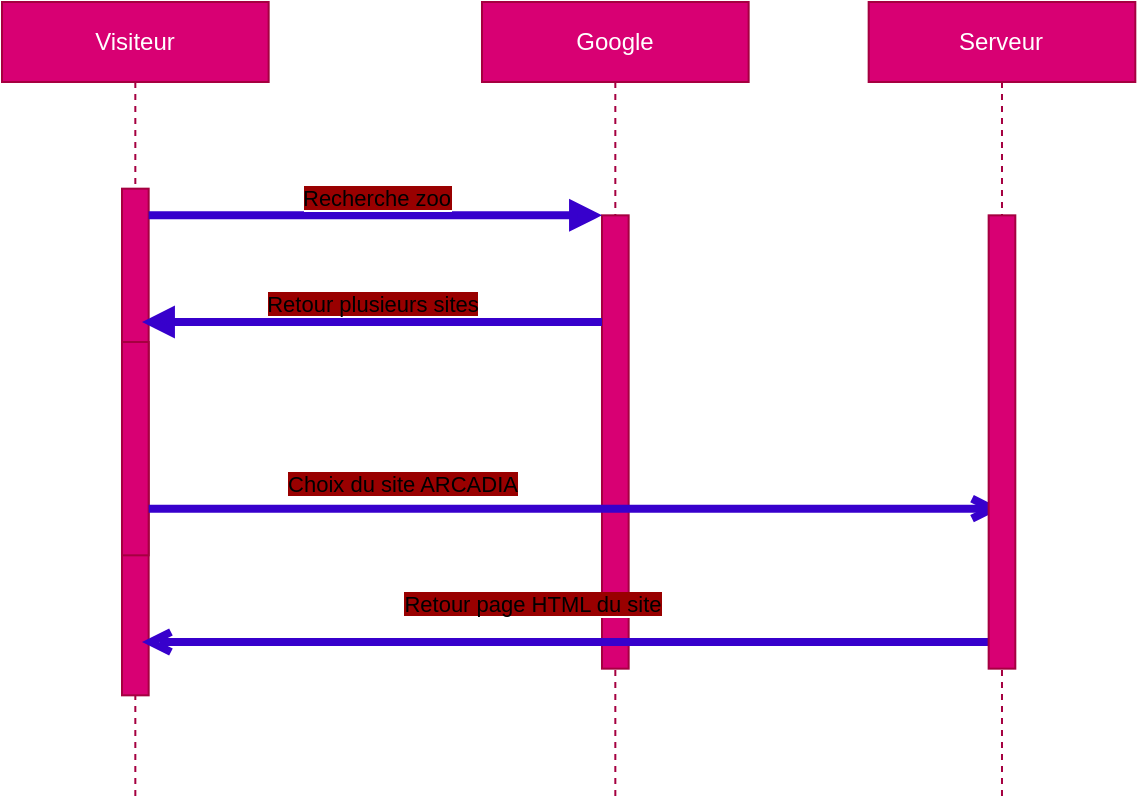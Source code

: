 <mxfile>
    <diagram id="0eUGy2lXcg5O2321ZWx_" name="De séquence">
        <mxGraphModel dx="614" dy="467" grid="1" gridSize="10" guides="1" tooltips="1" connect="1" arrows="1" fold="1" page="1" pageScale="1" pageWidth="850" pageHeight="1100" math="0" shadow="0">
            <root>
                <mxCell id="0"/>
                <mxCell id="1" parent="0"/>
                <mxCell id="8JYa2CxdnUoU73ev_sXb-1" value="Visiteur" style="shape=umlLifeline;perimeter=lifelinePerimeter;whiteSpace=wrap;html=1;container=0;dropTarget=0;collapsible=0;recursiveResize=0;outlineConnect=0;portConstraint=eastwest;newEdgeStyle={&quot;edgeStyle&quot;:&quot;elbowEdgeStyle&quot;,&quot;elbow&quot;:&quot;vertical&quot;,&quot;curved&quot;:0,&quot;rounded&quot;:0};fillColor=#d80073;fontColor=#ffffff;strokeColor=#A50040;" parent="1" vertex="1">
                    <mxGeometry x="100" y="50" width="133.332" height="400" as="geometry"/>
                </mxCell>
                <mxCell id="8JYa2CxdnUoU73ev_sXb-2" value="" style="html=1;points=[];perimeter=orthogonalPerimeter;outlineConnect=0;targetShapes=umlLifeline;portConstraint=eastwest;newEdgeStyle={&quot;edgeStyle&quot;:&quot;elbowEdgeStyle&quot;,&quot;elbow&quot;:&quot;vertical&quot;,&quot;curved&quot;:0,&quot;rounded&quot;:0};fillColor=#d80073;fontColor=#ffffff;strokeColor=#A50040;" parent="8JYa2CxdnUoU73ev_sXb-1" vertex="1">
                    <mxGeometry x="59.999" y="93.333" width="13.333" height="253.333" as="geometry"/>
                </mxCell>
                <mxCell id="8JYa2CxdnUoU73ev_sXb-4" value="" style="html=1;points=[];perimeter=orthogonalPerimeter;outlineConnect=0;targetShapes=umlLifeline;portConstraint=eastwest;newEdgeStyle={&quot;edgeStyle&quot;:&quot;elbowEdgeStyle&quot;,&quot;elbow&quot;:&quot;vertical&quot;,&quot;curved&quot;:0,&quot;rounded&quot;:0};fillColor=#d80073;fontColor=#ffffff;strokeColor=#A50040;" parent="8JYa2CxdnUoU73ev_sXb-1" vertex="1">
                    <mxGeometry x="59.996" y="170" width="13.333" height="106.667" as="geometry"/>
                </mxCell>
                <mxCell id="8JYa2CxdnUoU73ev_sXb-5" value="Google" style="shape=umlLifeline;perimeter=lifelinePerimeter;whiteSpace=wrap;html=1;container=0;dropTarget=0;collapsible=0;recursiveResize=0;outlineConnect=0;portConstraint=eastwest;newEdgeStyle={&quot;edgeStyle&quot;:&quot;elbowEdgeStyle&quot;,&quot;elbow&quot;:&quot;vertical&quot;,&quot;curved&quot;:0,&quot;rounded&quot;:0};fillColor=#d80073;fontColor=#ffffff;strokeColor=#A50040;" parent="1" vertex="1">
                    <mxGeometry x="339.997" y="50" width="133.332" height="400" as="geometry"/>
                </mxCell>
                <mxCell id="8JYa2CxdnUoU73ev_sXb-6" value="" style="html=1;points=[];perimeter=orthogonalPerimeter;outlineConnect=0;targetShapes=umlLifeline;portConstraint=eastwest;newEdgeStyle={&quot;edgeStyle&quot;:&quot;elbowEdgeStyle&quot;,&quot;elbow&quot;:&quot;vertical&quot;,&quot;curved&quot;:0,&quot;rounded&quot;:0};fillColor=#d80073;fontColor=#ffffff;strokeColor=#A50040;" parent="8JYa2CxdnUoU73ev_sXb-5" vertex="1">
                    <mxGeometry x="59.999" y="106.667" width="13.333" height="226.667" as="geometry"/>
                </mxCell>
                <mxCell id="8JYa2CxdnUoU73ev_sXb-7" value="&lt;span style=&quot;background-color: rgb(153, 0, 0);&quot;&gt;Recherche zoo&lt;/span&gt;" style="html=1;verticalAlign=bottom;endArrow=block;edgeStyle=elbowEdgeStyle;elbow=vertical;curved=0;rounded=0;fillColor=#6a00ff;strokeColor=#3700CC;strokeWidth=4;" parent="1" source="8JYa2CxdnUoU73ev_sXb-2" target="8JYa2CxdnUoU73ev_sXb-6" edge="1">
                    <mxGeometry relative="1" as="geometry">
                        <mxPoint x="306.664" y="170" as="sourcePoint"/>
                        <Array as="points">
                            <mxPoint x="286.664" y="156.667"/>
                        </Array>
                    </mxGeometry>
                </mxCell>
                <mxCell id="8JYa2CxdnUoU73ev_sXb-8" value="&lt;span style=&quot;background-color: rgb(153, 0, 0);&quot;&gt;Retour page HTML du site&lt;/span&gt;" style="html=1;verticalAlign=bottom;endArrow=open;edgeStyle=elbowEdgeStyle;elbow=vertical;curved=0;rounded=0;fillColor=#6a00ff;strokeColor=#3700CC;targetPerimeterSpacing=0;jumpSize=3;strokeWidth=4;" parent="1" source="8JYa2CxdnUoU73ev_sXb-12" edge="1">
                    <mxGeometry x="0.079" y="-10" relative="1" as="geometry">
                        <mxPoint x="170" y="370" as="targetPoint"/>
                        <Array as="points">
                            <mxPoint x="320" y="370"/>
                            <mxPoint x="299.998" y="370"/>
                        </Array>
                        <mxPoint as="offset"/>
                    </mxGeometry>
                </mxCell>
                <mxCell id="8JYa2CxdnUoU73ev_sXb-9" value="&lt;span style=&quot;background-color: rgb(153, 0, 0);&quot;&gt;Retour plusieurs sites&lt;/span&gt;" style="html=1;verticalAlign=bottom;endArrow=block;edgeStyle=elbowEdgeStyle;elbow=vertical;curved=0;rounded=0;fillColor=#6a00ff;strokeColor=#3700CC;strokeWidth=4;endSize=6;" parent="1" source="8JYa2CxdnUoU73ev_sXb-6" edge="1">
                    <mxGeometry relative="1" as="geometry">
                        <mxPoint x="279.998" y="210" as="sourcePoint"/>
                        <Array as="points">
                            <mxPoint x="299.998" y="210"/>
                        </Array>
                        <mxPoint x="170" y="210" as="targetPoint"/>
                    </mxGeometry>
                </mxCell>
                <mxCell id="8JYa2CxdnUoU73ev_sXb-10" value="&lt;span style=&quot;background-color: rgb(153, 0, 0);&quot;&gt;Choix du site ARCADIA&lt;/span&gt;" style="html=1;verticalAlign=bottom;endArrow=open;endSize=6;edgeStyle=elbowEdgeStyle;elbow=vertical;curved=0;rounded=0;fillColor=#6a00ff;strokeColor=#3700CC;strokeWidth=4;" parent="1" source="8JYa2CxdnUoU73ev_sXb-4" target="8JYa2CxdnUoU73ev_sXb-11" edge="1">
                    <mxGeometry x="-0.406" y="3" relative="1" as="geometry">
                        <mxPoint x="353.33" y="290" as="targetPoint"/>
                        <Array as="points">
                            <mxPoint x="286.664" y="303.333"/>
                        </Array>
                        <mxPoint as="offset"/>
                    </mxGeometry>
                </mxCell>
                <mxCell id="8JYa2CxdnUoU73ev_sXb-11" value="Serveur" style="shape=umlLifeline;perimeter=lifelinePerimeter;whiteSpace=wrap;html=1;container=0;dropTarget=0;collapsible=0;recursiveResize=0;outlineConnect=0;portConstraint=eastwest;newEdgeStyle={&quot;edgeStyle&quot;:&quot;elbowEdgeStyle&quot;,&quot;elbow&quot;:&quot;vertical&quot;,&quot;curved&quot;:0,&quot;rounded&quot;:0};fillColor=#d80073;fontColor=#ffffff;strokeColor=#A50040;" parent="1" vertex="1">
                    <mxGeometry x="533.328" y="50" width="133.332" height="400" as="geometry"/>
                </mxCell>
                <mxCell id="8JYa2CxdnUoU73ev_sXb-12" value="" style="html=1;points=[];perimeter=orthogonalPerimeter;outlineConnect=0;targetShapes=umlLifeline;portConstraint=eastwest;newEdgeStyle={&quot;edgeStyle&quot;:&quot;elbowEdgeStyle&quot;,&quot;elbow&quot;:&quot;vertical&quot;,&quot;curved&quot;:0,&quot;rounded&quot;:0};fillColor=#d80073;fontColor=#ffffff;strokeColor=#A50040;" parent="8JYa2CxdnUoU73ev_sXb-11" vertex="1">
                    <mxGeometry x="59.999" y="106.667" width="13.333" height="226.667" as="geometry"/>
                </mxCell>
            </root>
        </mxGraphModel>
    </diagram>
    <diagram id="JrlISOtQ13KQZPyl_2W4" name="Cas d'utilisation">
        <mxGraphModel dx="662" dy="467" grid="1" gridSize="10" guides="1" tooltips="1" connect="1" arrows="1" fold="1" page="1" pageScale="1" pageWidth="850" pageHeight="1100" background="#ffffff" math="0" shadow="0">
            <root>
                <mxCell id="0"/>
                <mxCell id="1" parent="0"/>
                <mxCell id="WYOcH3UkHgAoteYzT4Hs-1" value="" style="rounded=0;whiteSpace=wrap;html=1;fillColor=#FFFFFF;fontColor=#ffffff;strokeColor=#006EAF;fillStyle=auto;" parent="1" vertex="1">
                    <mxGeometry x="130" y="70" width="450" height="610" as="geometry"/>
                </mxCell>
                <mxCell id="WYOcH3UkHgAoteYzT4Hs-2" value="&lt;font color=&quot;#000000&quot;&gt;ARCADIA&lt;/font&gt;" style="text;html=1;fontSize=24;fontStyle=1;verticalAlign=middle;align=center;fillStyle=auto;" parent="1" vertex="1">
                    <mxGeometry x="300" y="100" width="100" height="40" as="geometry"/>
                </mxCell>
                <mxCell id="WYOcH3UkHgAoteYzT4Hs-3" value="&lt;font color=&quot;#000000&quot;&gt;Accès à l'accueil, services, habitats&lt;/font&gt;" style="ellipse;whiteSpace=wrap;html=1;fillStyle=auto;fillColor=#56D0EE;strokeColor=#000000;" parent="1" vertex="1">
                    <mxGeometry x="290" y="160" width="110" height="60" as="geometry"/>
                </mxCell>
                <mxCell id="WYOcH3UkHgAoteYzT4Hs-14" style="edgeStyle=none;html=1;entryX=0;entryY=0.5;entryDx=0;entryDy=0;strokeColor=#000000;fontColor=#000000;endArrow=none;endFill=0;startSize=8;endSize=8;" parent="1" source="WYOcH3UkHgAoteYzT4Hs-4" target="WYOcH3UkHgAoteYzT4Hs-3" edge="1">
                    <mxGeometry relative="1" as="geometry"/>
                </mxCell>
                <mxCell id="WYOcH3UkHgAoteYzT4Hs-24" style="edgeStyle=none;html=1;strokeColor=#000000;fontColor=#000000;endArrow=none;endFill=0;startSize=8;endSize=8;" parent="1" source="WYOcH3UkHgAoteYzT4Hs-4" target="WYOcH3UkHgAoteYzT4Hs-21" edge="1">
                    <mxGeometry relative="1" as="geometry"/>
                </mxCell>
                <mxCell id="WYOcH3UkHgAoteYzT4Hs-25" style="edgeStyle=none;html=1;strokeColor=#000000;fontColor=#000000;endArrow=none;endFill=0;startSize=8;endSize=8;" parent="1" source="WYOcH3UkHgAoteYzT4Hs-4" target="WYOcH3UkHgAoteYzT4Hs-22" edge="1">
                    <mxGeometry relative="1" as="geometry"/>
                </mxCell>
                <mxCell id="WYOcH3UkHgAoteYzT4Hs-26" style="edgeStyle=none;html=1;entryX=0;entryY=0.5;entryDx=0;entryDy=0;strokeColor=#000000;fontColor=#000000;endArrow=none;endFill=0;startSize=8;endSize=8;" parent="1" source="WYOcH3UkHgAoteYzT4Hs-4" target="WYOcH3UkHgAoteYzT4Hs-13" edge="1">
                    <mxGeometry relative="1" as="geometry"/>
                </mxCell>
                <mxCell id="WYOcH3UkHgAoteYzT4Hs-36" style="edgeStyle=none;html=1;entryX=0.7;entryY=0.167;entryDx=0;entryDy=0;entryPerimeter=0;strokeColor=#000000;fontColor=#000000;endArrow=classic;endFill=1;" parent="1" source="WYOcH3UkHgAoteYzT4Hs-4" target="WYOcH3UkHgAoteYzT4Hs-19" edge="1">
                    <mxGeometry relative="1" as="geometry"/>
                </mxCell>
                <mxCell id="WYOcH3UkHgAoteYzT4Hs-4" value="Administrateur" style="shape=umlActor;verticalLabelPosition=bottom;verticalAlign=top;html=1;outlineConnect=0;fillStyle=auto;strokeColor=#000000;fontColor=#000000;fillColor=#56D0EE;" parent="1" vertex="1">
                    <mxGeometry x="50" y="160" width="30" height="60" as="geometry"/>
                </mxCell>
                <mxCell id="WYOcH3UkHgAoteYzT4Hs-10" style="edgeStyle=none;html=1;entryX=1;entryY=0.5;entryDx=0;entryDy=0;fontColor=#000000;strokeColor=#000000;endSize=8;startSize=8;endArrow=none;endFill=0;" parent="1" source="WYOcH3UkHgAoteYzT4Hs-5" target="WYOcH3UkHgAoteYzT4Hs-3" edge="1">
                    <mxGeometry relative="1" as="geometry"/>
                </mxCell>
                <mxCell id="WYOcH3UkHgAoteYzT4Hs-12" style="edgeStyle=none;html=1;entryX=0.03;entryY=0.383;entryDx=0;entryDy=0;entryPerimeter=0;strokeColor=#000000;fontColor=#000000;endArrow=none;endFill=0;startSize=8;endSize=8;" parent="1" source="WYOcH3UkHgAoteYzT4Hs-5" target="WYOcH3UkHgAoteYzT4Hs-11" edge="1">
                    <mxGeometry relative="1" as="geometry"/>
                </mxCell>
                <mxCell id="WYOcH3UkHgAoteYzT4Hs-5" value="Visteur" style="shape=umlActor;verticalLabelPosition=bottom;verticalAlign=top;html=1;outlineConnect=0;fillStyle=auto;strokeColor=#000000;fontColor=#000000;fillColor=#56D0EE;" parent="1" vertex="1">
                    <mxGeometry x="650" y="160" width="30" height="60" as="geometry"/>
                </mxCell>
                <mxCell id="WYOcH3UkHgAoteYzT4Hs-15" style="edgeStyle=none;html=1;entryX=0;entryY=1;entryDx=0;entryDy=0;strokeColor=#000000;fontColor=#000000;endArrow=none;endFill=0;startSize=8;endSize=8;" parent="1" source="WYOcH3UkHgAoteYzT4Hs-7" target="WYOcH3UkHgAoteYzT4Hs-3" edge="1">
                    <mxGeometry relative="1" as="geometry"/>
                </mxCell>
                <mxCell id="WYOcH3UkHgAoteYzT4Hs-28" style="edgeStyle=none;html=1;strokeColor=#000000;fontColor=#000000;endArrow=none;endFill=0;startSize=8;endSize=8;" parent="1" source="WYOcH3UkHgAoteYzT4Hs-7" edge="1">
                    <mxGeometry relative="1" as="geometry">
                        <mxPoint x="350" y="460" as="targetPoint"/>
                    </mxGeometry>
                </mxCell>
                <mxCell id="WYOcH3UkHgAoteYzT4Hs-29" style="edgeStyle=none;html=1;strokeColor=#000000;fontColor=#000000;endArrow=none;endFill=0;startSize=8;endSize=8;" parent="1" source="WYOcH3UkHgAoteYzT4Hs-7" edge="1">
                    <mxGeometry relative="1" as="geometry">
                        <mxPoint x="190" y="470" as="targetPoint"/>
                    </mxGeometry>
                </mxCell>
                <mxCell id="WYOcH3UkHgAoteYzT4Hs-7" value="Employé" style="shape=umlActor;verticalLabelPosition=bottom;verticalAlign=top;html=1;outlineConnect=0;fillStyle=auto;strokeColor=#000000;fontColor=#000000;fillColor=#56D0EE;" parent="1" vertex="1">
                    <mxGeometry x="50" y="350" width="30" height="60" as="geometry"/>
                </mxCell>
                <mxCell id="WYOcH3UkHgAoteYzT4Hs-17" style="edgeStyle=none;html=1;strokeColor=#000000;fontColor=#000000;endArrow=none;endFill=0;startSize=8;endSize=8;" parent="1" source="WYOcH3UkHgAoteYzT4Hs-8" target="WYOcH3UkHgAoteYzT4Hs-3" edge="1">
                    <mxGeometry relative="1" as="geometry"/>
                </mxCell>
                <mxCell id="WYOcH3UkHgAoteYzT4Hs-27" style="edgeStyle=none;html=1;entryX=0.9;entryY=0.333;entryDx=0;entryDy=0;entryPerimeter=0;strokeColor=#000000;fontColor=#000000;endArrow=none;endFill=0;startSize=8;endSize=8;" parent="1" source="WYOcH3UkHgAoteYzT4Hs-8" target="WYOcH3UkHgAoteYzT4Hs-13" edge="1">
                    <mxGeometry relative="1" as="geometry"/>
                </mxCell>
                <mxCell id="WYOcH3UkHgAoteYzT4Hs-8" value="Vétérinaire" style="shape=umlActor;verticalLabelPosition=bottom;verticalAlign=top;html=1;outlineConnect=0;fillStyle=auto;strokeColor=#000000;fontColor=#000000;fillColor=#56D0EE;" parent="1" vertex="1">
                    <mxGeometry x="650" y="350" width="30" height="60" as="geometry"/>
                </mxCell>
                <mxCell id="WYOcH3UkHgAoteYzT4Hs-11" value="&lt;font color=&quot;#000000&quot;&gt;Donner un avis&lt;/font&gt;" style="ellipse;whiteSpace=wrap;html=1;fillStyle=auto;fillColor=#56D0EE;strokeColor=#000000;" parent="1" vertex="1">
                    <mxGeometry x="460" y="210" width="100" height="60" as="geometry"/>
                </mxCell>
                <mxCell id="WYOcH3UkHgAoteYzT4Hs-13" value="&lt;font color=&quot;#000000&quot;&gt;Espace animal&lt;/font&gt;" style="ellipse;whiteSpace=wrap;html=1;fillStyle=auto;fillColor=#56D0EE;strokeColor=#000000;" parent="1" vertex="1">
                    <mxGeometry x="350" y="430" width="100" height="60" as="geometry"/>
                </mxCell>
                <mxCell id="WYOcH3UkHgAoteYzT4Hs-19" value="&lt;font color=&quot;#000000&quot;&gt;Gestion des avis&lt;/font&gt;" style="ellipse;whiteSpace=wrap;html=1;fillStyle=auto;fillColor=#56D0EE;strokeColor=#000000;" parent="1" vertex="1">
                    <mxGeometry x="180" y="450" width="100" height="60" as="geometry"/>
                </mxCell>
                <mxCell id="WYOcH3UkHgAoteYzT4Hs-21" value="&lt;font color=&quot;#000000&quot;&gt;CRUD sur les habitats, animaux, comptes&lt;/font&gt;" style="ellipse;whiteSpace=wrap;html=1;fillStyle=auto;fillColor=#56D0EE;strokeColor=#000000;" parent="1" vertex="1">
                    <mxGeometry x="282.5" y="240" width="125" height="90" as="geometry"/>
                </mxCell>
                <mxCell id="WYOcH3UkHgAoteYzT4Hs-22" value="&lt;font color=&quot;#000000&quot;&gt;Gestion des services&lt;/font&gt;" style="ellipse;whiteSpace=wrap;html=1;fillStyle=auto;fillColor=#56D0EE;strokeColor=#000000;" parent="1" vertex="1">
                    <mxGeometry x="325" y="350" width="100" height="60" as="geometry"/>
                </mxCell>
                <mxCell id="WYOcH3UkHgAoteYzT4Hs-33" style="edgeStyle=none;html=1;entryX=0.4;entryY=1;entryDx=0;entryDy=0;entryPerimeter=0;strokeColor=#000000;fontColor=#000000;endArrow=classic;endFill=1;dashed=1;startArrow=none;" parent="1" source="WYOcH3UkHgAoteYzT4Hs-34" target="WYOcH3UkHgAoteYzT4Hs-13" edge="1">
                    <mxGeometry relative="1" as="geometry"/>
                </mxCell>
                <mxCell id="WYOcH3UkHgAoteYzT4Hs-23" value="&lt;font color=&quot;#000000&quot;&gt;Connexion&lt;/font&gt;" style="ellipse;whiteSpace=wrap;html=1;fillStyle=auto;fillColor=#56D0EE;strokeColor=#000000;" parent="1" vertex="1">
                    <mxGeometry x="282.5" y="580" width="100" height="70" as="geometry"/>
                </mxCell>
                <mxCell id="WYOcH3UkHgAoteYzT4Hs-35" value="" style="edgeStyle=none;html=1;entryX=0.4;entryY=1;entryDx=0;entryDy=0;entryPerimeter=0;strokeColor=#000000;fontColor=#000000;endArrow=none;endFill=1;dashed=1;" parent="1" source="WYOcH3UkHgAoteYzT4Hs-23" target="WYOcH3UkHgAoteYzT4Hs-34" edge="1">
                    <mxGeometry relative="1" as="geometry">
                        <mxPoint x="347.704" y="581.657" as="sourcePoint"/>
                        <mxPoint x="390" y="490" as="targetPoint"/>
                    </mxGeometry>
                </mxCell>
                <mxCell id="WYOcH3UkHgAoteYzT4Hs-34" value="&amp;lt;&amp;lt;include&amp;gt;&amp;gt;" style="text;html=1;strokeColor=none;fillColor=none;align=center;verticalAlign=middle;whiteSpace=wrap;rounded=0;fillStyle=auto;fontColor=#000000;" parent="1" vertex="1">
                    <mxGeometry x="340" y="520" width="60" height="30" as="geometry"/>
                </mxCell>
            </root>
        </mxGraphModel>
    </diagram>
    <diagram id="_bX0z9mc8G3IZ4YTaJoX" name="MPD">
        <mxGraphModel dx="614" dy="467" grid="1" gridSize="10" guides="1" tooltips="1" connect="1" arrows="1" fold="1" page="1" pageScale="1" pageWidth="850" pageHeight="1100" math="0" shadow="0">
            <root>
                <mxCell id="0"/>
                <mxCell id="1" parent="0"/>
                <mxCell id="hE4ftTLP1Ii19LPxKjv_-14" value="Rédige" style="edgeStyle=none;html=1;entryX=0;entryY=0.5;entryDx=0;entryDy=0;endArrow=none;endFill=0;" parent="1" source="Go6B4DnN_X1fZS0kyKSO-1" target="UO55zL8BFT5b7-Bu6Kk3-8" edge="1">
                    <mxGeometry relative="1" as="geometry"/>
                </mxCell>
                <mxCell id="hE4ftTLP1Ii19LPxKjv_-17" value="0,n" style="edgeLabel;html=1;align=center;verticalAlign=middle;resizable=0;points=[];" parent="hE4ftTLP1Ii19LPxKjv_-14" vertex="1" connectable="0">
                    <mxGeometry x="-0.769" y="-1" relative="1" as="geometry">
                        <mxPoint as="offset"/>
                    </mxGeometry>
                </mxCell>
                <mxCell id="hE4ftTLP1Ii19LPxKjv_-18" value="1,1" style="edgeLabel;html=1;align=center;verticalAlign=middle;resizable=0;points=[];" parent="hE4ftTLP1Ii19LPxKjv_-14" vertex="1" connectable="0">
                    <mxGeometry x="0.63" y="-3" relative="1" as="geometry">
                        <mxPoint x="-1" as="offset"/>
                    </mxGeometry>
                </mxCell>
                <mxCell id="Go6B4DnN_X1fZS0kyKSO-1" value="utilisateurs" style="swimlane;whiteSpace=wrap;html=1;" parent="1" vertex="1">
                    <mxGeometry x="60" y="20" width="100" height="140" as="geometry">
                        <mxRectangle x="300" y="210" width="140" height="30" as="alternateBounds"/>
                    </mxGeometry>
                </mxCell>
                <mxCell id="Go6B4DnN_X1fZS0kyKSO-2" value="id" style="text;html=1;strokeColor=none;fillColor=none;align=center;verticalAlign=middle;whiteSpace=wrap;rounded=0;" parent="Go6B4DnN_X1fZS0kyKSO-1" vertex="1">
                    <mxGeometry x="20" y="40" width="50" height="10" as="geometry"/>
                </mxCell>
                <mxCell id="Go6B4DnN_X1fZS0kyKSO-4" value="password" style="text;html=1;strokeColor=none;fillColor=none;align=center;verticalAlign=middle;whiteSpace=wrap;rounded=0;" parent="Go6B4DnN_X1fZS0kyKSO-1" vertex="1">
                    <mxGeometry x="20" y="100" width="50" height="10" as="geometry"/>
                </mxCell>
                <mxCell id="UO55zL8BFT5b7-Bu6Kk3-1" value="nom" style="text;html=1;strokeColor=none;fillColor=none;align=center;verticalAlign=middle;whiteSpace=wrap;rounded=0;" parent="Go6B4DnN_X1fZS0kyKSO-1" vertex="1">
                    <mxGeometry x="20" y="60" width="50" height="10" as="geometry"/>
                </mxCell>
                <mxCell id="UO55zL8BFT5b7-Bu6Kk3-2" value="prenom" style="text;html=1;strokeColor=none;fillColor=none;align=center;verticalAlign=middle;whiteSpace=wrap;rounded=0;" parent="Go6B4DnN_X1fZS0kyKSO-1" vertex="1">
                    <mxGeometry x="20" y="80" width="50" height="10" as="geometry"/>
                </mxCell>
                <mxCell id="UO55zL8BFT5b7-Bu6Kk3-21" value="role" style="text;html=1;strokeColor=none;fillColor=none;align=center;verticalAlign=middle;whiteSpace=wrap;rounded=0;" parent="Go6B4DnN_X1fZS0kyKSO-1" vertex="1">
                    <mxGeometry x="20" y="120" width="50" height="10" as="geometry"/>
                </mxCell>
                <mxCell id="UO55zL8BFT5b7-Bu6Kk3-3" value="abris" style="swimlane;whiteSpace=wrap;html=1;" parent="1" vertex="1">
                    <mxGeometry x="350" y="200" width="100" height="140" as="geometry">
                        <mxRectangle x="300" y="210" width="140" height="30" as="alternateBounds"/>
                    </mxGeometry>
                </mxCell>
                <mxCell id="UO55zL8BFT5b7-Bu6Kk3-4" value="id" style="text;html=1;strokeColor=none;fillColor=none;align=center;verticalAlign=middle;whiteSpace=wrap;rounded=0;" parent="UO55zL8BFT5b7-Bu6Kk3-3" vertex="1">
                    <mxGeometry x="20" y="40" width="50" height="10" as="geometry"/>
                </mxCell>
                <mxCell id="UO55zL8BFT5b7-Bu6Kk3-6" value="image_name" style="text;html=1;strokeColor=none;fillColor=none;align=center;verticalAlign=middle;whiteSpace=wrap;rounded=0;" parent="UO55zL8BFT5b7-Bu6Kk3-3" vertex="1">
                    <mxGeometry x="20" y="60" width="50" height="10" as="geometry"/>
                </mxCell>
                <mxCell id="UO55zL8BFT5b7-Bu6Kk3-7" value="description" style="text;html=1;strokeColor=none;fillColor=none;align=center;verticalAlign=middle;whiteSpace=wrap;rounded=0;" parent="UO55zL8BFT5b7-Bu6Kk3-3" vertex="1">
                    <mxGeometry x="20" y="80" width="50" height="10" as="geometry"/>
                </mxCell>
                <mxCell id="UO55zL8BFT5b7-Bu6Kk3-8" value="vetos" style="swimlane;whiteSpace=wrap;html=1;" parent="1" vertex="1">
                    <mxGeometry x="350" y="20" width="100" height="140" as="geometry">
                        <mxRectangle x="300" y="210" width="140" height="30" as="alternateBounds"/>
                    </mxGeometry>
                </mxCell>
                <mxCell id="UO55zL8BFT5b7-Bu6Kk3-9" value="id" style="text;html=1;strokeColor=none;fillColor=none;align=center;verticalAlign=middle;whiteSpace=wrap;rounded=0;" parent="UO55zL8BFT5b7-Bu6Kk3-8" vertex="1">
                    <mxGeometry x="20" y="40" width="50" height="10" as="geometry"/>
                </mxCell>
                <mxCell id="UO55zL8BFT5b7-Bu6Kk3-10" value="etat" style="text;html=1;strokeColor=none;fillColor=none;align=center;verticalAlign=middle;whiteSpace=wrap;rounded=0;" parent="UO55zL8BFT5b7-Bu6Kk3-8" vertex="1">
                    <mxGeometry x="20" y="100" width="50" height="10" as="geometry"/>
                </mxCell>
                <mxCell id="UO55zL8BFT5b7-Bu6Kk3-11" value="rapport" style="text;html=1;strokeColor=none;fillColor=none;align=center;verticalAlign=middle;whiteSpace=wrap;rounded=0;" parent="UO55zL8BFT5b7-Bu6Kk3-8" vertex="1">
                    <mxGeometry x="20" y="60" width="50" height="10" as="geometry"/>
                </mxCell>
                <mxCell id="UO55zL8BFT5b7-Bu6Kk3-12" value="date" style="text;html=1;strokeColor=none;fillColor=none;align=center;verticalAlign=middle;whiteSpace=wrap;rounded=0;" parent="UO55zL8BFT5b7-Bu6Kk3-8" vertex="1">
                    <mxGeometry x="20" y="80" width="50" height="10" as="geometry"/>
                </mxCell>
                <mxCell id="UO55zL8BFT5b7-Bu6Kk3-14" value="detail" style="text;html=1;strokeColor=none;fillColor=none;align=center;verticalAlign=middle;whiteSpace=wrap;rounded=0;" parent="UO55zL8BFT5b7-Bu6Kk3-8" vertex="1">
                    <mxGeometry x="20" y="120" width="50" height="10" as="geometry"/>
                </mxCell>
                <mxCell id="hE4ftTLP1Ii19LPxKjv_-2" value="Possède" style="edgeStyle=none;html=1;endArrow=none;endFill=0;" parent="1" source="UO55zL8BFT5b7-Bu6Kk3-15" edge="1">
                    <mxGeometry x="0.145" y="2" relative="1" as="geometry">
                        <mxPoint x="350" y="270" as="targetPoint"/>
                        <mxPoint as="offset"/>
                    </mxGeometry>
                </mxCell>
                <mxCell id="hE4ftTLP1Ii19LPxKjv_-15" value="0,n" style="edgeLabel;html=1;align=center;verticalAlign=middle;resizable=0;points=[];" parent="hE4ftTLP1Ii19LPxKjv_-2" vertex="1" connectable="0">
                    <mxGeometry x="0.82" y="3" relative="1" as="geometry">
                        <mxPoint as="offset"/>
                    </mxGeometry>
                </mxCell>
                <mxCell id="hE4ftTLP1Ii19LPxKjv_-22" value="1,1" style="edgeLabel;html=1;align=center;verticalAlign=middle;resizable=0;points=[];" parent="hE4ftTLP1Ii19LPxKjv_-2" vertex="1" connectable="0">
                    <mxGeometry x="-0.726" relative="1" as="geometry">
                        <mxPoint as="offset"/>
                    </mxGeometry>
                </mxCell>
                <mxCell id="hE4ftTLP1Ii19LPxKjv_-19" value="Obtient" style="edgeStyle=none;html=1;entryX=0;entryY=0.5;entryDx=0;entryDy=0;endArrow=none;endFill=0;" parent="1" source="UO55zL8BFT5b7-Bu6Kk3-15" target="UO55zL8BFT5b7-Bu6Kk3-8" edge="1">
                    <mxGeometry relative="1" as="geometry"/>
                </mxCell>
                <mxCell id="hE4ftTLP1Ii19LPxKjv_-20" value="0,n" style="edgeLabel;html=1;align=center;verticalAlign=middle;resizable=0;points=[];" parent="hE4ftTLP1Ii19LPxKjv_-19" vertex="1" connectable="0">
                    <mxGeometry x="-0.726" y="-2" relative="1" as="geometry">
                        <mxPoint as="offset"/>
                    </mxGeometry>
                </mxCell>
                <mxCell id="hE4ftTLP1Ii19LPxKjv_-21" value="1,1" style="edgeLabel;html=1;align=center;verticalAlign=middle;resizable=0;points=[];" parent="hE4ftTLP1Ii19LPxKjv_-19" vertex="1" connectable="0">
                    <mxGeometry x="0.694" y="3" relative="1" as="geometry">
                        <mxPoint as="offset"/>
                    </mxGeometry>
                </mxCell>
                <mxCell id="UO55zL8BFT5b7-Bu6Kk3-15" value="animaux" style="swimlane;whiteSpace=wrap;html=1;" parent="1" vertex="1">
                    <mxGeometry x="60" y="200" width="100" height="140" as="geometry">
                        <mxRectangle x="300" y="210" width="140" height="30" as="alternateBounds"/>
                    </mxGeometry>
                </mxCell>
                <mxCell id="UO55zL8BFT5b7-Bu6Kk3-16" value="id" style="text;html=1;strokeColor=none;fillColor=none;align=center;verticalAlign=middle;whiteSpace=wrap;rounded=0;" parent="UO55zL8BFT5b7-Bu6Kk3-15" vertex="1">
                    <mxGeometry x="20" y="40" width="50" height="10" as="geometry"/>
                </mxCell>
                <mxCell id="UO55zL8BFT5b7-Bu6Kk3-17" value="image_name" style="text;html=1;strokeColor=none;fillColor=none;align=center;verticalAlign=middle;whiteSpace=wrap;rounded=0;" parent="UO55zL8BFT5b7-Bu6Kk3-15" vertex="1">
                    <mxGeometry x="20" y="120" width="50" height="10" as="geometry"/>
                </mxCell>
                <mxCell id="UO55zL8BFT5b7-Bu6Kk3-18" value="nom" style="text;html=1;strokeColor=none;fillColor=none;align=center;verticalAlign=middle;whiteSpace=wrap;rounded=0;" parent="UO55zL8BFT5b7-Bu6Kk3-15" vertex="1">
                    <mxGeometry x="20" y="80" width="50" height="10" as="geometry"/>
                </mxCell>
                <mxCell id="UO55zL8BFT5b7-Bu6Kk3-19" value="description" style="text;html=1;strokeColor=none;fillColor=none;align=center;verticalAlign=middle;whiteSpace=wrap;rounded=0;" parent="UO55zL8BFT5b7-Bu6Kk3-15" vertex="1">
                    <mxGeometry x="20" y="100" width="50" height="10" as="geometry"/>
                </mxCell>
                <mxCell id="UO55zL8BFT5b7-Bu6Kk3-20" value="habitat" style="text;html=1;strokeColor=none;fillColor=none;align=center;verticalAlign=middle;whiteSpace=wrap;rounded=0;" parent="UO55zL8BFT5b7-Bu6Kk3-15" vertex="1">
                    <mxGeometry x="20" y="60" width="50" height="10" as="geometry"/>
                </mxCell>
                <mxCell id="UO55zL8BFT5b7-Bu6Kk3-22" value="service" style="swimlane;whiteSpace=wrap;html=1;" parent="1" vertex="1">
                    <mxGeometry x="350" y="360" width="100" height="140" as="geometry">
                        <mxRectangle x="300" y="210" width="140" height="30" as="alternateBounds"/>
                    </mxGeometry>
                </mxCell>
                <mxCell id="UO55zL8BFT5b7-Bu6Kk3-23" value="id" style="text;html=1;strokeColor=none;fillColor=none;align=center;verticalAlign=middle;whiteSpace=wrap;rounded=0;" parent="UO55zL8BFT5b7-Bu6Kk3-22" vertex="1">
                    <mxGeometry x="20" y="40" width="50" height="10" as="geometry"/>
                </mxCell>
                <mxCell id="UO55zL8BFT5b7-Bu6Kk3-25" value="titre" style="text;html=1;strokeColor=none;fillColor=none;align=center;verticalAlign=middle;whiteSpace=wrap;rounded=0;" parent="UO55zL8BFT5b7-Bu6Kk3-22" vertex="1">
                    <mxGeometry x="20" y="60" width="50" height="10" as="geometry"/>
                </mxCell>
                <mxCell id="UO55zL8BFT5b7-Bu6Kk3-26" value="description" style="text;html=1;strokeColor=none;fillColor=none;align=center;verticalAlign=middle;whiteSpace=wrap;rounded=0;" parent="UO55zL8BFT5b7-Bu6Kk3-22" vertex="1">
                    <mxGeometry x="20" y="80" width="50" height="10" as="geometry"/>
                </mxCell>
                <mxCell id="-XCss5tcgu9Ftg4o9NAJ-1" value="description_suite" style="text;html=1;strokeColor=none;fillColor=none;align=center;verticalAlign=middle;whiteSpace=wrap;rounded=0;" vertex="1" parent="UO55zL8BFT5b7-Bu6Kk3-22">
                    <mxGeometry x="25" y="100" width="50" height="10" as="geometry"/>
                </mxCell>
                <mxCell id="-XCss5tcgu9Ftg4o9NAJ-2" value="image_name" style="text;html=1;strokeColor=none;fillColor=none;align=center;verticalAlign=middle;whiteSpace=wrap;rounded=0;" vertex="1" parent="UO55zL8BFT5b7-Bu6Kk3-22">
                    <mxGeometry x="25" y="120" width="50" height="10" as="geometry"/>
                </mxCell>
                <mxCell id="UO55zL8BFT5b7-Bu6Kk3-28" value="avis" style="swimlane;whiteSpace=wrap;html=1;" parent="1" vertex="1">
                    <mxGeometry x="60" y="360" width="100" height="100" as="geometry">
                        <mxRectangle x="300" y="210" width="140" height="30" as="alternateBounds"/>
                    </mxGeometry>
                </mxCell>
                <mxCell id="UO55zL8BFT5b7-Bu6Kk3-29" value="id" style="text;html=1;strokeColor=none;fillColor=none;align=center;verticalAlign=middle;whiteSpace=wrap;rounded=0;" parent="UO55zL8BFT5b7-Bu6Kk3-28" vertex="1">
                    <mxGeometry x="20" y="40" width="50" height="10" as="geometry"/>
                </mxCell>
                <mxCell id="UO55zL8BFT5b7-Bu6Kk3-31" value="pseudo" style="text;html=1;strokeColor=none;fillColor=none;align=center;verticalAlign=middle;whiteSpace=wrap;rounded=0;" parent="UO55zL8BFT5b7-Bu6Kk3-28" vertex="1">
                    <mxGeometry x="20" y="60" width="50" height="10" as="geometry"/>
                </mxCell>
                <mxCell id="UO55zL8BFT5b7-Bu6Kk3-32" value="commentaire" style="text;html=1;strokeColor=none;fillColor=none;align=center;verticalAlign=middle;whiteSpace=wrap;rounded=0;" parent="UO55zL8BFT5b7-Bu6Kk3-28" vertex="1">
                    <mxGeometry x="20" y="80" width="50" height="10" as="geometry"/>
                </mxCell>
            </root>
        </mxGraphModel>
    </diagram>
</mxfile>